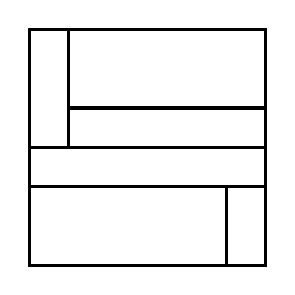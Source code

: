 \begin{tikzpicture}[very thick, scale=.5]
    \draw (0,3) rectangle (1,6);
    \draw (1,4) rectangle (6,6);
    \draw (1,3) rectangle (6,4);
    \draw (0,2) rectangle (6,3);
    \draw (0,0) rectangle (5,2);
    \draw (5,0) rectangle (6,2);
\end{tikzpicture}
